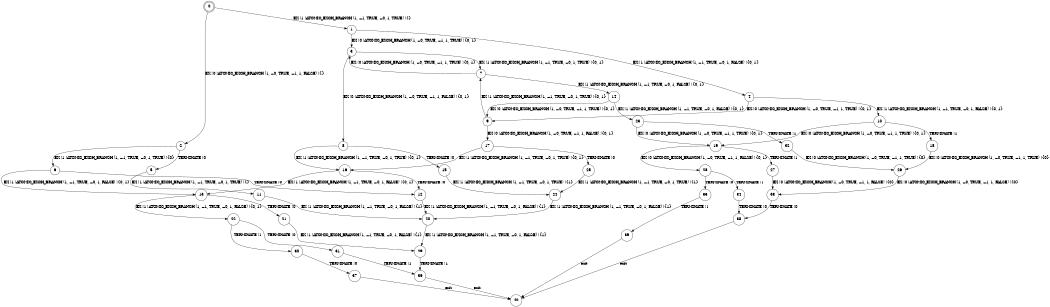 digraph BCG {
size = "7, 10.5";
center = TRUE;
node [shape = circle];
0 [peripheries = 2];
0 -> 1 [label = "EX !1 !ATOMIC_EXCH_BRANCH (1, +1, TRUE, +0, 1, TRUE) !{}"];
0 -> 2 [label = "EX !0 !ATOMIC_EXCH_BRANCH (1, +0, TRUE, +1, 1, FALSE) !{}"];
1 -> 3 [label = "EX !0 !ATOMIC_EXCH_BRANCH (1, +0, TRUE, +1, 1, TRUE) !{0, 1}"];
1 -> 4 [label = "EX !1 !ATOMIC_EXCH_BRANCH (1, +1, TRUE, +0, 1, FALSE) !{0, 1}"];
2 -> 5 [label = "TERMINATE !0"];
2 -> 6 [label = "EX !1 !ATOMIC_EXCH_BRANCH (1, +1, TRUE, +0, 1, TRUE) !{0}"];
3 -> 7 [label = "EX !1 !ATOMIC_EXCH_BRANCH (1, +1, TRUE, +0, 1, TRUE) !{0, 1}"];
3 -> 8 [label = "EX !0 !ATOMIC_EXCH_BRANCH (1, +0, TRUE, +1, 1, FALSE) !{0, 1}"];
4 -> 9 [label = "EX !0 !ATOMIC_EXCH_BRANCH (1, +0, TRUE, +1, 1, TRUE) !{0, 1}"];
4 -> 10 [label = "EX !1 !ATOMIC_EXCH_BRANCH (1, +1, TRUE, +0, 1, FALSE) !{0, 1}"];
5 -> 11 [label = "EX !1 !ATOMIC_EXCH_BRANCH (1, +1, TRUE, +0, 1, TRUE) !{}"];
6 -> 12 [label = "TERMINATE !0"];
6 -> 13 [label = "EX !1 !ATOMIC_EXCH_BRANCH (1, +1, TRUE, +0, 1, FALSE) !{0, 1}"];
7 -> 14 [label = "EX !1 !ATOMIC_EXCH_BRANCH (1, +1, TRUE, +0, 1, FALSE) !{0, 1}"];
7 -> 3 [label = "EX !0 !ATOMIC_EXCH_BRANCH (1, +0, TRUE, +1, 1, TRUE) !{0, 1}"];
8 -> 15 [label = "TERMINATE !0"];
8 -> 16 [label = "EX !1 !ATOMIC_EXCH_BRANCH (1, +1, TRUE, +0, 1, TRUE) !{0, 1}"];
9 -> 7 [label = "EX !1 !ATOMIC_EXCH_BRANCH (1, +1, TRUE, +0, 1, TRUE) !{0, 1}"];
9 -> 17 [label = "EX !0 !ATOMIC_EXCH_BRANCH (1, +0, TRUE, +1, 1, FALSE) !{0, 1}"];
10 -> 18 [label = "TERMINATE !1"];
10 -> 19 [label = "EX !0 !ATOMIC_EXCH_BRANCH (1, +0, TRUE, +1, 1, TRUE) !{0, 1}"];
11 -> 20 [label = "EX !1 !ATOMIC_EXCH_BRANCH (1, +1, TRUE, +0, 1, FALSE) !{1}"];
12 -> 20 [label = "EX !1 !ATOMIC_EXCH_BRANCH (1, +1, TRUE, +0, 1, FALSE) !{1}"];
13 -> 21 [label = "TERMINATE !0"];
13 -> 22 [label = "EX !1 !ATOMIC_EXCH_BRANCH (1, +1, TRUE, +0, 1, FALSE) !{0, 1}"];
14 -> 23 [label = "EX !1 !ATOMIC_EXCH_BRANCH (1, +1, TRUE, +0, 1, FALSE) !{0, 1}"];
14 -> 9 [label = "EX !0 !ATOMIC_EXCH_BRANCH (1, +0, TRUE, +1, 1, TRUE) !{0, 1}"];
15 -> 24 [label = "EX !1 !ATOMIC_EXCH_BRANCH (1, +1, TRUE, +0, 1, TRUE) !{1}"];
16 -> 12 [label = "TERMINATE !0"];
16 -> 13 [label = "EX !1 !ATOMIC_EXCH_BRANCH (1, +1, TRUE, +0, 1, FALSE) !{0, 1}"];
17 -> 25 [label = "TERMINATE !0"];
17 -> 16 [label = "EX !1 !ATOMIC_EXCH_BRANCH (1, +1, TRUE, +0, 1, TRUE) !{0, 1}"];
18 -> 26 [label = "EX !0 !ATOMIC_EXCH_BRANCH (1, +0, TRUE, +1, 1, TRUE) !{0}"];
19 -> 27 [label = "TERMINATE !1"];
19 -> 28 [label = "EX !0 !ATOMIC_EXCH_BRANCH (1, +0, TRUE, +1, 1, FALSE) !{0, 1}"];
20 -> 29 [label = "EX !1 !ATOMIC_EXCH_BRANCH (1, +1, TRUE, +0, 1, FALSE) !{1}"];
21 -> 29 [label = "EX !1 !ATOMIC_EXCH_BRANCH (1, +1, TRUE, +0, 1, FALSE) !{1}"];
22 -> 30 [label = "TERMINATE !1"];
22 -> 31 [label = "TERMINATE !0"];
23 -> 32 [label = "TERMINATE !1"];
23 -> 19 [label = "EX !0 !ATOMIC_EXCH_BRANCH (1, +0, TRUE, +1, 1, TRUE) !{0, 1}"];
24 -> 20 [label = "EX !1 !ATOMIC_EXCH_BRANCH (1, +1, TRUE, +0, 1, FALSE) !{1}"];
25 -> 24 [label = "EX !1 !ATOMIC_EXCH_BRANCH (1, +1, TRUE, +0, 1, TRUE) !{1}"];
26 -> 33 [label = "EX !0 !ATOMIC_EXCH_BRANCH (1, +0, TRUE, +1, 1, FALSE) !{0}"];
27 -> 33 [label = "EX !0 !ATOMIC_EXCH_BRANCH (1, +0, TRUE, +1, 1, FALSE) !{0}"];
28 -> 34 [label = "TERMINATE !1"];
28 -> 35 [label = "TERMINATE !0"];
29 -> 36 [label = "TERMINATE !1"];
30 -> 37 [label = "TERMINATE !0"];
31 -> 36 [label = "TERMINATE !1"];
32 -> 26 [label = "EX !0 !ATOMIC_EXCH_BRANCH (1, +0, TRUE, +1, 1, TRUE) !{0}"];
33 -> 38 [label = "TERMINATE !0"];
34 -> 38 [label = "TERMINATE !0"];
35 -> 39 [label = "TERMINATE !1"];
36 -> 40 [label = "exit"];
37 -> 40 [label = "exit"];
38 -> 40 [label = "exit"];
39 -> 40 [label = "exit"];
}
